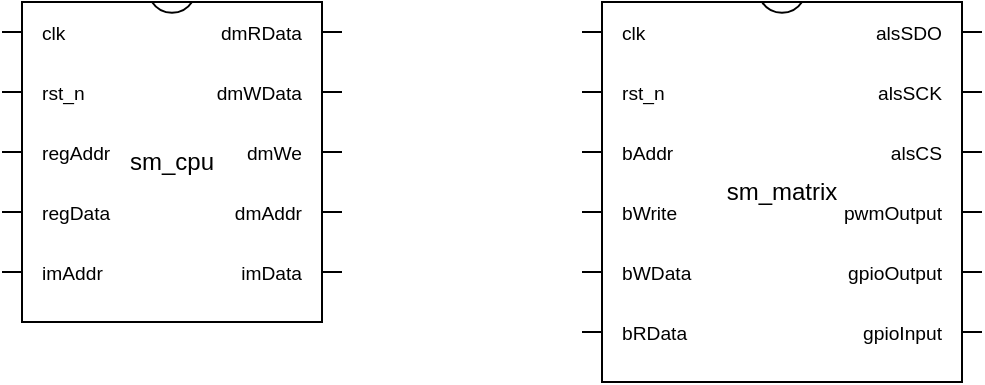 <mxfile version="22.0.2" type="device">
  <diagram name="Страница — 1" id="cyrwyYdrvudYAbkS-2WD">
    <mxGraphModel dx="989" dy="567" grid="1" gridSize="10" guides="1" tooltips="1" connect="1" arrows="1" fold="1" page="0" pageScale="1" pageWidth="827" pageHeight="1169" math="0" shadow="0">
      <root>
        <mxCell id="0" />
        <mxCell id="1" parent="0" />
        <mxCell id="_01IbUBz0nY6OmCriF5U-17" value="sm_cpu" style="shadow=0;dashed=0;align=center;html=1;strokeWidth=1;shape=mxgraph.electrical.logic_gates.dual_inline_ic;labelNames=clk,rst_n,regAddr,regData,imAddr,imData,dmAddr,dmWe,dmWData,dmRData;whiteSpace=wrap;pinSpacing=30;pinLabelType=cust;labelCount=10;" vertex="1" parent="1">
          <mxGeometry x="370" y="265" width="170" height="160" as="geometry" />
        </mxCell>
        <mxCell id="_01IbUBz0nY6OmCriF5U-18" value="sm_matrix" style="shadow=0;dashed=0;align=center;html=1;strokeWidth=1;shape=mxgraph.electrical.logic_gates.dual_inline_ic;labelNames=clk,rst_n,bAddr,bWrite,bWData,bRData,gpioInput,gpioOutput,pwmOutput,alsCS,alsSCK,alsSDO;whiteSpace=wrap;pinSpacing=30;labelCount=12;pinLabelType=cust;" vertex="1" parent="1">
          <mxGeometry x="660" y="265" width="200" height="190" as="geometry" />
        </mxCell>
      </root>
    </mxGraphModel>
  </diagram>
</mxfile>
